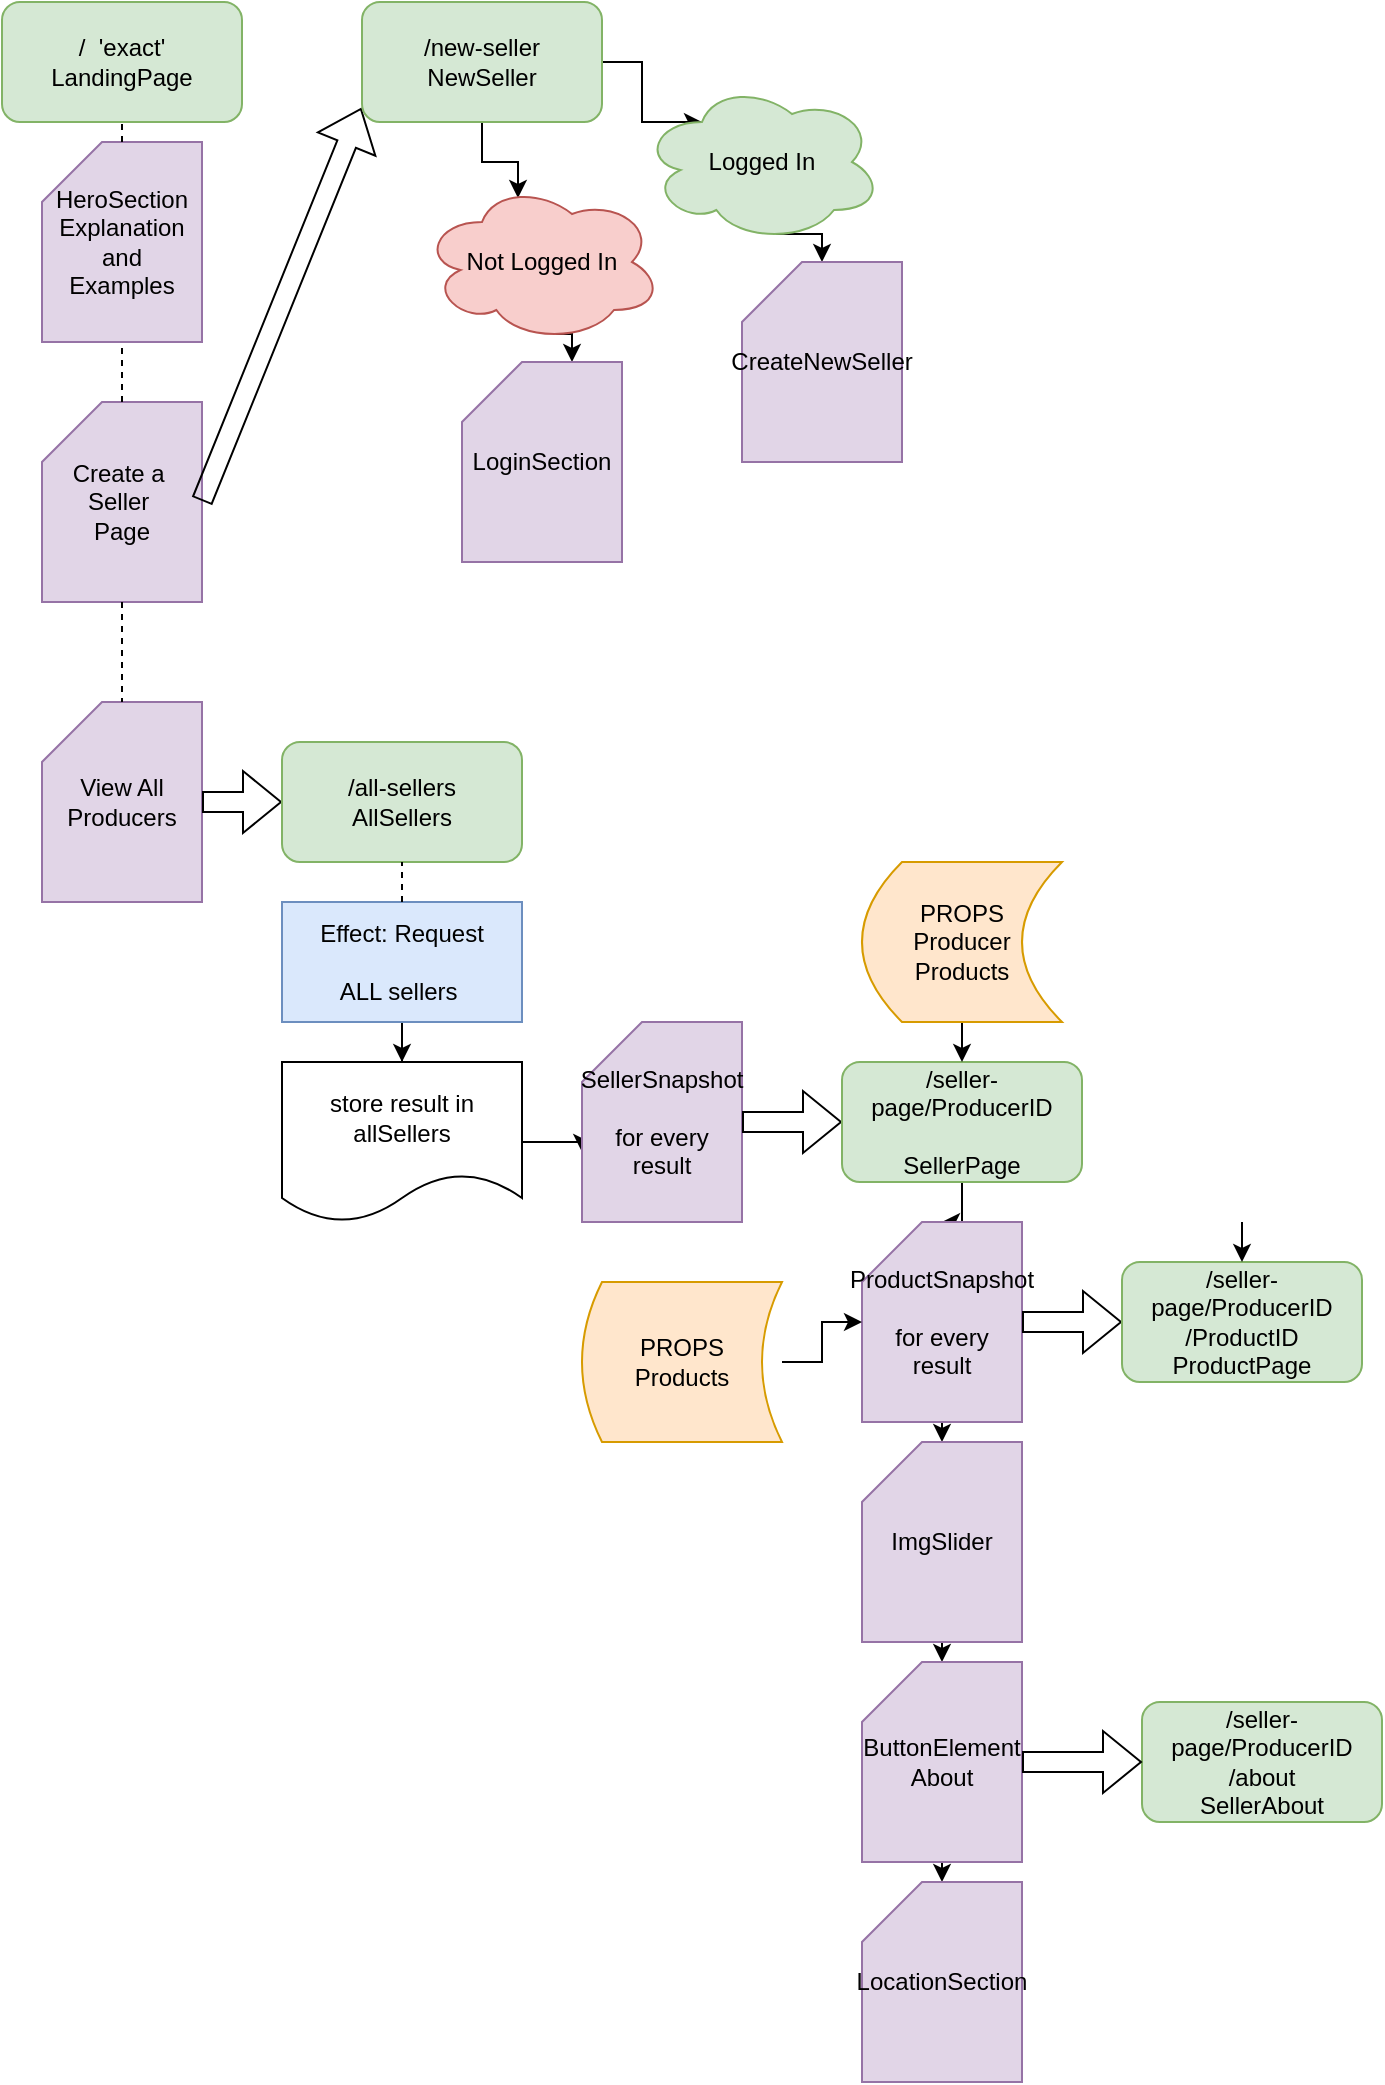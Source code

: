 <mxfile version="19.0.0" type="github">
  <diagram id="Qugt7vFjBJuJc-CTMBGw" name="Page-1">
    <mxGraphModel dx="1038" dy="579" grid="1" gridSize="10" guides="1" tooltips="1" connect="1" arrows="1" fold="1" page="1" pageScale="1" pageWidth="10000" pageHeight="1100" math="0" shadow="0">
      <root>
        <mxCell id="0" />
        <mxCell id="1" parent="0" />
        <mxCell id="36XFqkoAyAs1-mkHfhgI-4" value="/&amp;nbsp; &#39;exact&#39;&lt;br&gt;LandingPage" style="rounded=1;whiteSpace=wrap;html=1;fillColor=#d5e8d4;strokeColor=#82b366;" vertex="1" parent="1">
          <mxGeometry x="40" y="30" width="120" height="60" as="geometry" />
        </mxCell>
        <mxCell id="36XFqkoAyAs1-mkHfhgI-12" value="HeroSection&lt;br&gt;Explanation&lt;br&gt;and&lt;br&gt;Examples" style="shape=card;whiteSpace=wrap;html=1;fillColor=#e1d5e7;strokeColor=#9673a6;" vertex="1" parent="1">
          <mxGeometry x="60" y="100" width="80" height="100" as="geometry" />
        </mxCell>
        <mxCell id="36XFqkoAyAs1-mkHfhgI-13" value="" style="endArrow=none;dashed=1;html=1;rounded=0;entryX=0.5;entryY=1;entryDx=0;entryDy=0;" edge="1" parent="1" source="36XFqkoAyAs1-mkHfhgI-12" target="36XFqkoAyAs1-mkHfhgI-4">
          <mxGeometry width="50" height="50" relative="1" as="geometry">
            <mxPoint x="280" y="120" as="sourcePoint" />
            <mxPoint x="330" y="70" as="targetPoint" />
          </mxGeometry>
        </mxCell>
        <mxCell id="36XFqkoAyAs1-mkHfhgI-14" value="Create a&amp;nbsp;&lt;br&gt;Seller&amp;nbsp;&lt;br&gt;Page" style="shape=card;whiteSpace=wrap;html=1;fillColor=#e1d5e7;strokeColor=#9673a6;" vertex="1" parent="1">
          <mxGeometry x="60" y="230" width="80" height="100" as="geometry" />
        </mxCell>
        <mxCell id="36XFqkoAyAs1-mkHfhgI-15" value="View All&lt;br&gt;Producers" style="shape=card;whiteSpace=wrap;html=1;fillColor=#e1d5e7;strokeColor=#9673a6;" vertex="1" parent="1">
          <mxGeometry x="60" y="380" width="80" height="100" as="geometry" />
        </mxCell>
        <mxCell id="36XFqkoAyAs1-mkHfhgI-16" value="" style="endArrow=none;dashed=1;html=1;rounded=0;entryX=0.5;entryY=1;entryDx=0;entryDy=0;entryPerimeter=0;exitX=0.5;exitY=0;exitDx=0;exitDy=0;exitPerimeter=0;" edge="1" parent="1" source="36XFqkoAyAs1-mkHfhgI-14" target="36XFqkoAyAs1-mkHfhgI-12">
          <mxGeometry width="50" height="50" relative="1" as="geometry">
            <mxPoint x="200" y="290" as="sourcePoint" />
            <mxPoint x="250" y="240" as="targetPoint" />
          </mxGeometry>
        </mxCell>
        <mxCell id="36XFqkoAyAs1-mkHfhgI-17" value="" style="endArrow=none;dashed=1;html=1;rounded=0;entryX=0.5;entryY=0;entryDx=0;entryDy=0;entryPerimeter=0;" edge="1" parent="1" source="36XFqkoAyAs1-mkHfhgI-14" target="36XFqkoAyAs1-mkHfhgI-15">
          <mxGeometry width="50" height="50" relative="1" as="geometry">
            <mxPoint x="100" y="360" as="sourcePoint" />
            <mxPoint x="100" y="320" as="targetPoint" />
          </mxGeometry>
        </mxCell>
        <mxCell id="36XFqkoAyAs1-mkHfhgI-18" value="" style="shape=flexArrow;endArrow=classic;html=1;rounded=0;exitX=1;exitY=0.5;exitDx=0;exitDy=0;exitPerimeter=0;" edge="1" parent="1" source="36XFqkoAyAs1-mkHfhgI-15">
          <mxGeometry width="50" height="50" relative="1" as="geometry">
            <mxPoint x="200" y="350" as="sourcePoint" />
            <mxPoint x="180" y="430" as="targetPoint" />
          </mxGeometry>
        </mxCell>
        <mxCell id="36XFqkoAyAs1-mkHfhgI-19" value="" style="shape=flexArrow;endArrow=classic;html=1;rounded=0;exitX=1;exitY=0.5;exitDx=0;exitDy=0;exitPerimeter=0;entryX=-0.003;entryY=0.883;entryDx=0;entryDy=0;entryPerimeter=0;" edge="1" parent="1" target="36XFqkoAyAs1-mkHfhgI-22">
          <mxGeometry width="50" height="50" relative="1" as="geometry">
            <mxPoint x="140" y="279.5" as="sourcePoint" />
            <mxPoint x="180" y="279.5" as="targetPoint" />
          </mxGeometry>
        </mxCell>
        <mxCell id="36XFqkoAyAs1-mkHfhgI-21" value="/all-sellers&lt;br&gt;AllSellers" style="rounded=1;whiteSpace=wrap;html=1;fillColor=#d5e8d4;strokeColor=#82b366;" vertex="1" parent="1">
          <mxGeometry x="180" y="400" width="120" height="60" as="geometry" />
        </mxCell>
        <mxCell id="36XFqkoAyAs1-mkHfhgI-68" style="edgeStyle=orthogonalEdgeStyle;rounded=0;orthogonalLoop=1;jettySize=auto;html=1;exitX=0.5;exitY=1;exitDx=0;exitDy=0;entryX=0.4;entryY=0.1;entryDx=0;entryDy=0;entryPerimeter=0;" edge="1" parent="1" source="36XFqkoAyAs1-mkHfhgI-22" target="36XFqkoAyAs1-mkHfhgI-65">
          <mxGeometry relative="1" as="geometry" />
        </mxCell>
        <mxCell id="36XFqkoAyAs1-mkHfhgI-69" style="edgeStyle=orthogonalEdgeStyle;rounded=0;orthogonalLoop=1;jettySize=auto;html=1;exitX=1;exitY=0.5;exitDx=0;exitDy=0;entryX=0.25;entryY=0.25;entryDx=0;entryDy=0;entryPerimeter=0;" edge="1" parent="1" source="36XFqkoAyAs1-mkHfhgI-22" target="36XFqkoAyAs1-mkHfhgI-67">
          <mxGeometry relative="1" as="geometry" />
        </mxCell>
        <mxCell id="36XFqkoAyAs1-mkHfhgI-22" value="/new-seller&lt;br&gt;NewSeller" style="rounded=1;whiteSpace=wrap;html=1;fillColor=#d5e8d4;strokeColor=#82b366;" vertex="1" parent="1">
          <mxGeometry x="220" y="30" width="120" height="60" as="geometry" />
        </mxCell>
        <mxCell id="36XFqkoAyAs1-mkHfhgI-28" value="" style="edgeStyle=orthogonalEdgeStyle;rounded=0;orthogonalLoop=1;jettySize=auto;html=1;" edge="1" parent="1" source="36XFqkoAyAs1-mkHfhgI-24" target="36XFqkoAyAs1-mkHfhgI-26">
          <mxGeometry relative="1" as="geometry" />
        </mxCell>
        <mxCell id="36XFqkoAyAs1-mkHfhgI-24" value="Effect: Request &lt;br&gt;&lt;br&gt;ALL sellers&amp;nbsp;" style="rounded=0;whiteSpace=wrap;html=1;fillColor=#dae8fc;strokeColor=#6c8ebf;" vertex="1" parent="1">
          <mxGeometry x="180" y="480" width="120" height="60" as="geometry" />
        </mxCell>
        <mxCell id="36XFqkoAyAs1-mkHfhgI-25" value="" style="endArrow=none;dashed=1;html=1;rounded=0;entryX=0.5;entryY=1;entryDx=0;entryDy=0;" edge="1" parent="1" source="36XFqkoAyAs1-mkHfhgI-24" target="36XFqkoAyAs1-mkHfhgI-21">
          <mxGeometry width="50" height="50" relative="1" as="geometry">
            <mxPoint x="90" y="480" as="sourcePoint" />
            <mxPoint x="140" y="430" as="targetPoint" />
          </mxGeometry>
        </mxCell>
        <mxCell id="36XFqkoAyAs1-mkHfhgI-32" style="edgeStyle=orthogonalEdgeStyle;rounded=0;orthogonalLoop=1;jettySize=auto;html=1;exitX=1;exitY=0.5;exitDx=0;exitDy=0;entryX=0;entryY=0;entryDx=0;entryDy=65;entryPerimeter=0;" edge="1" parent="1" source="36XFqkoAyAs1-mkHfhgI-26" target="36XFqkoAyAs1-mkHfhgI-30">
          <mxGeometry relative="1" as="geometry" />
        </mxCell>
        <mxCell id="36XFqkoAyAs1-mkHfhgI-26" value="store result in allSellers" style="shape=document;whiteSpace=wrap;html=1;boundedLbl=1;" vertex="1" parent="1">
          <mxGeometry x="180" y="560" width="120" height="80" as="geometry" />
        </mxCell>
        <mxCell id="36XFqkoAyAs1-mkHfhgI-30" value="SellerSnapshot&lt;br&gt;&lt;br&gt;for every&lt;br&gt;result" style="shape=card;whiteSpace=wrap;html=1;fillColor=#e1d5e7;strokeColor=#9673a6;" vertex="1" parent="1">
          <mxGeometry x="330" y="540" width="80" height="100" as="geometry" />
        </mxCell>
        <mxCell id="36XFqkoAyAs1-mkHfhgI-33" value="" style="shape=flexArrow;endArrow=classic;html=1;rounded=0;exitX=1;exitY=0.5;exitDx=0;exitDy=0;exitPerimeter=0;" edge="1" parent="1" source="36XFqkoAyAs1-mkHfhgI-30">
          <mxGeometry width="50" height="50" relative="1" as="geometry">
            <mxPoint x="490" y="480" as="sourcePoint" />
            <mxPoint x="460" y="590" as="targetPoint" />
          </mxGeometry>
        </mxCell>
        <mxCell id="36XFqkoAyAs1-mkHfhgI-48" value="" style="edgeStyle=orthogonalEdgeStyle;rounded=0;orthogonalLoop=1;jettySize=auto;html=1;" edge="1" parent="1" source="36XFqkoAyAs1-mkHfhgI-35" target="36XFqkoAyAs1-mkHfhgI-41">
          <mxGeometry relative="1" as="geometry" />
        </mxCell>
        <mxCell id="36XFqkoAyAs1-mkHfhgI-35" value="/seller-page/ProducerID&lt;br&gt;&lt;br&gt;SellerPage" style="rounded=1;whiteSpace=wrap;html=1;fillColor=#d5e8d4;strokeColor=#82b366;" vertex="1" parent="1">
          <mxGeometry x="460" y="560" width="120" height="60" as="geometry" />
        </mxCell>
        <mxCell id="36XFqkoAyAs1-mkHfhgI-38" style="edgeStyle=orthogonalEdgeStyle;rounded=0;orthogonalLoop=1;jettySize=auto;html=1;exitX=0.5;exitY=1;exitDx=0;exitDy=0;entryX=0.5;entryY=0;entryDx=0;entryDy=0;" edge="1" parent="1" source="36XFqkoAyAs1-mkHfhgI-36" target="36XFqkoAyAs1-mkHfhgI-35">
          <mxGeometry relative="1" as="geometry" />
        </mxCell>
        <mxCell id="36XFqkoAyAs1-mkHfhgI-36" value="PROPS&lt;br&gt;Producer&lt;br&gt;Products&lt;br&gt;" style="shape=dataStorage;whiteSpace=wrap;html=1;fixedSize=1;fillColor=#ffe6cc;strokeColor=#d79b00;" vertex="1" parent="1">
          <mxGeometry x="470" y="460" width="100" height="80" as="geometry" />
        </mxCell>
        <mxCell id="36XFqkoAyAs1-mkHfhgI-55" style="edgeStyle=orthogonalEdgeStyle;rounded=0;orthogonalLoop=1;jettySize=auto;html=1;exitX=0.5;exitY=1;exitDx=0;exitDy=0;exitPerimeter=0;entryX=0.5;entryY=0;entryDx=0;entryDy=0;entryPerimeter=0;" edge="1" parent="1" source="36XFqkoAyAs1-mkHfhgI-41" target="36XFqkoAyAs1-mkHfhgI-49">
          <mxGeometry relative="1" as="geometry" />
        </mxCell>
        <mxCell id="36XFqkoAyAs1-mkHfhgI-41" value="ProductSnapshot&lt;br&gt;&lt;br&gt;for every&lt;br&gt;result" style="shape=card;whiteSpace=wrap;html=1;fillColor=#e1d5e7;strokeColor=#9673a6;" vertex="1" parent="1">
          <mxGeometry x="470" y="640" width="80" height="100" as="geometry" />
        </mxCell>
        <mxCell id="36XFqkoAyAs1-mkHfhgI-42" value="" style="shape=flexArrow;endArrow=classic;html=1;rounded=0;exitX=1;exitY=0.5;exitDx=0;exitDy=0;exitPerimeter=0;" edge="1" parent="1" source="36XFqkoAyAs1-mkHfhgI-41">
          <mxGeometry width="50" height="50" relative="1" as="geometry">
            <mxPoint x="630" y="580" as="sourcePoint" />
            <mxPoint x="600" y="690" as="targetPoint" />
          </mxGeometry>
        </mxCell>
        <mxCell id="36XFqkoAyAs1-mkHfhgI-43" value="/seller-page/ProducerID&lt;br&gt;/ProductID&lt;br&gt;ProductPage" style="rounded=1;whiteSpace=wrap;html=1;fillColor=#d5e8d4;strokeColor=#82b366;" vertex="1" parent="1">
          <mxGeometry x="600" y="660" width="120" height="60" as="geometry" />
        </mxCell>
        <mxCell id="36XFqkoAyAs1-mkHfhgI-44" style="edgeStyle=orthogonalEdgeStyle;rounded=0;orthogonalLoop=1;jettySize=auto;html=1;exitX=0.5;exitY=1;exitDx=0;exitDy=0;entryX=0.5;entryY=0;entryDx=0;entryDy=0;" edge="1" parent="1" target="36XFqkoAyAs1-mkHfhgI-43">
          <mxGeometry relative="1" as="geometry">
            <mxPoint x="660" y="640" as="sourcePoint" />
          </mxGeometry>
        </mxCell>
        <mxCell id="36XFqkoAyAs1-mkHfhgI-47" value="" style="edgeStyle=orthogonalEdgeStyle;rounded=0;orthogonalLoop=1;jettySize=auto;html=1;" edge="1" parent="1" source="36XFqkoAyAs1-mkHfhgI-46" target="36XFqkoAyAs1-mkHfhgI-41">
          <mxGeometry relative="1" as="geometry" />
        </mxCell>
        <mxCell id="36XFqkoAyAs1-mkHfhgI-46" value="PROPS&lt;br&gt;Products" style="shape=dataStorage;whiteSpace=wrap;html=1;fixedSize=1;fillColor=#ffe6cc;strokeColor=#d79b00;size=10;" vertex="1" parent="1">
          <mxGeometry x="330" y="670" width="100" height="80" as="geometry" />
        </mxCell>
        <mxCell id="36XFqkoAyAs1-mkHfhgI-56" style="edgeStyle=orthogonalEdgeStyle;rounded=0;orthogonalLoop=1;jettySize=auto;html=1;exitX=0.5;exitY=1;exitDx=0;exitDy=0;exitPerimeter=0;entryX=0.5;entryY=0;entryDx=0;entryDy=0;entryPerimeter=0;" edge="1" parent="1" source="36XFqkoAyAs1-mkHfhgI-49" target="36XFqkoAyAs1-mkHfhgI-50">
          <mxGeometry relative="1" as="geometry" />
        </mxCell>
        <mxCell id="36XFqkoAyAs1-mkHfhgI-49" value="ImgSlider" style="shape=card;whiteSpace=wrap;html=1;fillColor=#e1d5e7;strokeColor=#9673a6;" vertex="1" parent="1">
          <mxGeometry x="470" y="750" width="80" height="100" as="geometry" />
        </mxCell>
        <mxCell id="36XFqkoAyAs1-mkHfhgI-57" style="edgeStyle=orthogonalEdgeStyle;rounded=0;orthogonalLoop=1;jettySize=auto;html=1;exitX=0.5;exitY=1;exitDx=0;exitDy=0;exitPerimeter=0;entryX=0.5;entryY=0;entryDx=0;entryDy=0;entryPerimeter=0;" edge="1" parent="1" source="36XFqkoAyAs1-mkHfhgI-50" target="36XFqkoAyAs1-mkHfhgI-52">
          <mxGeometry relative="1" as="geometry" />
        </mxCell>
        <mxCell id="36XFqkoAyAs1-mkHfhgI-50" value="ButtonElement&lt;br&gt;About" style="shape=card;whiteSpace=wrap;html=1;fillColor=#e1d5e7;strokeColor=#9673a6;" vertex="1" parent="1">
          <mxGeometry x="470" y="860" width="80" height="100" as="geometry" />
        </mxCell>
        <mxCell id="36XFqkoAyAs1-mkHfhgI-52" value="LocationSection" style="shape=card;whiteSpace=wrap;html=1;fillColor=#e1d5e7;strokeColor=#9673a6;" vertex="1" parent="1">
          <mxGeometry x="470" y="970" width="80" height="100" as="geometry" />
        </mxCell>
        <mxCell id="36XFqkoAyAs1-mkHfhgI-53" value="/seller-page/ProducerID&lt;br&gt;/about&lt;br&gt;SellerAbout" style="rounded=1;whiteSpace=wrap;html=1;fillColor=#d5e8d4;strokeColor=#82b366;" vertex="1" parent="1">
          <mxGeometry x="610" y="880" width="120" height="60" as="geometry" />
        </mxCell>
        <mxCell id="36XFqkoAyAs1-mkHfhgI-54" value="" style="shape=flexArrow;endArrow=classic;html=1;rounded=0;entryX=0;entryY=0.5;entryDx=0;entryDy=0;" edge="1" parent="1" source="36XFqkoAyAs1-mkHfhgI-50" target="36XFqkoAyAs1-mkHfhgI-53">
          <mxGeometry width="50" height="50" relative="1" as="geometry">
            <mxPoint x="520" y="950" as="sourcePoint" />
            <mxPoint x="570" y="900" as="targetPoint" />
          </mxGeometry>
        </mxCell>
        <mxCell id="36XFqkoAyAs1-mkHfhgI-72" style="edgeStyle=orthogonalEdgeStyle;rounded=0;orthogonalLoop=1;jettySize=auto;html=1;exitX=0.55;exitY=0.95;exitDx=0;exitDy=0;exitPerimeter=0;entryX=0;entryY=0;entryDx=55;entryDy=0;entryPerimeter=0;" edge="1" parent="1" source="36XFqkoAyAs1-mkHfhgI-65" target="36XFqkoAyAs1-mkHfhgI-71">
          <mxGeometry relative="1" as="geometry" />
        </mxCell>
        <mxCell id="36XFqkoAyAs1-mkHfhgI-65" value="Not Logged In" style="ellipse;shape=cloud;whiteSpace=wrap;html=1;fillColor=#f8cecc;strokeColor=#b85450;" vertex="1" parent="1">
          <mxGeometry x="250" y="120" width="120" height="80" as="geometry" />
        </mxCell>
        <mxCell id="36XFqkoAyAs1-mkHfhgI-75" style="edgeStyle=orthogonalEdgeStyle;rounded=0;orthogonalLoop=1;jettySize=auto;html=1;exitX=0.55;exitY=0.95;exitDx=0;exitDy=0;exitPerimeter=0;entryX=0.5;entryY=0;entryDx=0;entryDy=0;entryPerimeter=0;" edge="1" parent="1" source="36XFqkoAyAs1-mkHfhgI-67" target="36XFqkoAyAs1-mkHfhgI-74">
          <mxGeometry relative="1" as="geometry" />
        </mxCell>
        <mxCell id="36XFqkoAyAs1-mkHfhgI-67" value="Logged In" style="ellipse;shape=cloud;whiteSpace=wrap;html=1;fillColor=#d5e8d4;strokeColor=#82b366;" vertex="1" parent="1">
          <mxGeometry x="360" y="70" width="120" height="80" as="geometry" />
        </mxCell>
        <mxCell id="36XFqkoAyAs1-mkHfhgI-71" value="LoginSection" style="shape=card;whiteSpace=wrap;html=1;fillColor=#e1d5e7;strokeColor=#9673a6;" vertex="1" parent="1">
          <mxGeometry x="270" y="210" width="80" height="100" as="geometry" />
        </mxCell>
        <mxCell id="36XFqkoAyAs1-mkHfhgI-74" value="CreateNewSeller" style="shape=card;whiteSpace=wrap;html=1;fillColor=#e1d5e7;strokeColor=#9673a6;" vertex="1" parent="1">
          <mxGeometry x="410" y="160" width="80" height="100" as="geometry" />
        </mxCell>
      </root>
    </mxGraphModel>
  </diagram>
</mxfile>

